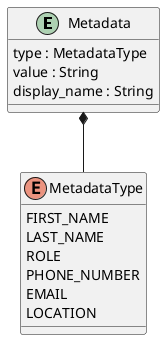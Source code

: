 @startuml entities

entity Metadata {
    type : MetadataType
    value : String
    display_name : String
}

enum MetadataType {
    FIRST_NAME
    LAST_NAME
    ROLE
    PHONE_NUMBER
    EMAIL
    LOCATION
}

Metadata *-- MetadataType

@enduml
